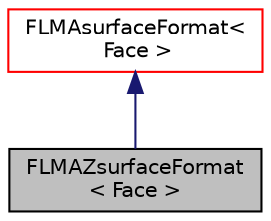 digraph "FLMAZsurfaceFormat&lt; Face &gt;"
{
  bgcolor="transparent";
  edge [fontname="Helvetica",fontsize="10",labelfontname="Helvetica",labelfontsize="10"];
  node [fontname="Helvetica",fontsize="10",shape=record];
  Node1 [label="FLMAZsurfaceFormat\l\< Face \>",height=0.2,width=0.4,color="black", fillcolor="grey75", style="filled" fontcolor="black"];
  Node2 -> Node1 [dir="back",color="midnightblue",fontsize="10",style="solid",fontname="Helvetica"];
  Node2 [label="FLMAsurfaceFormat\<\l Face \>",height=0.2,width=0.4,color="red",URL="$classFoam_1_1fileFormats_1_1FLMAsurfaceFormat.html",tooltip="Provide a means of writing AVL/FIRE FLMA format. "];
}
